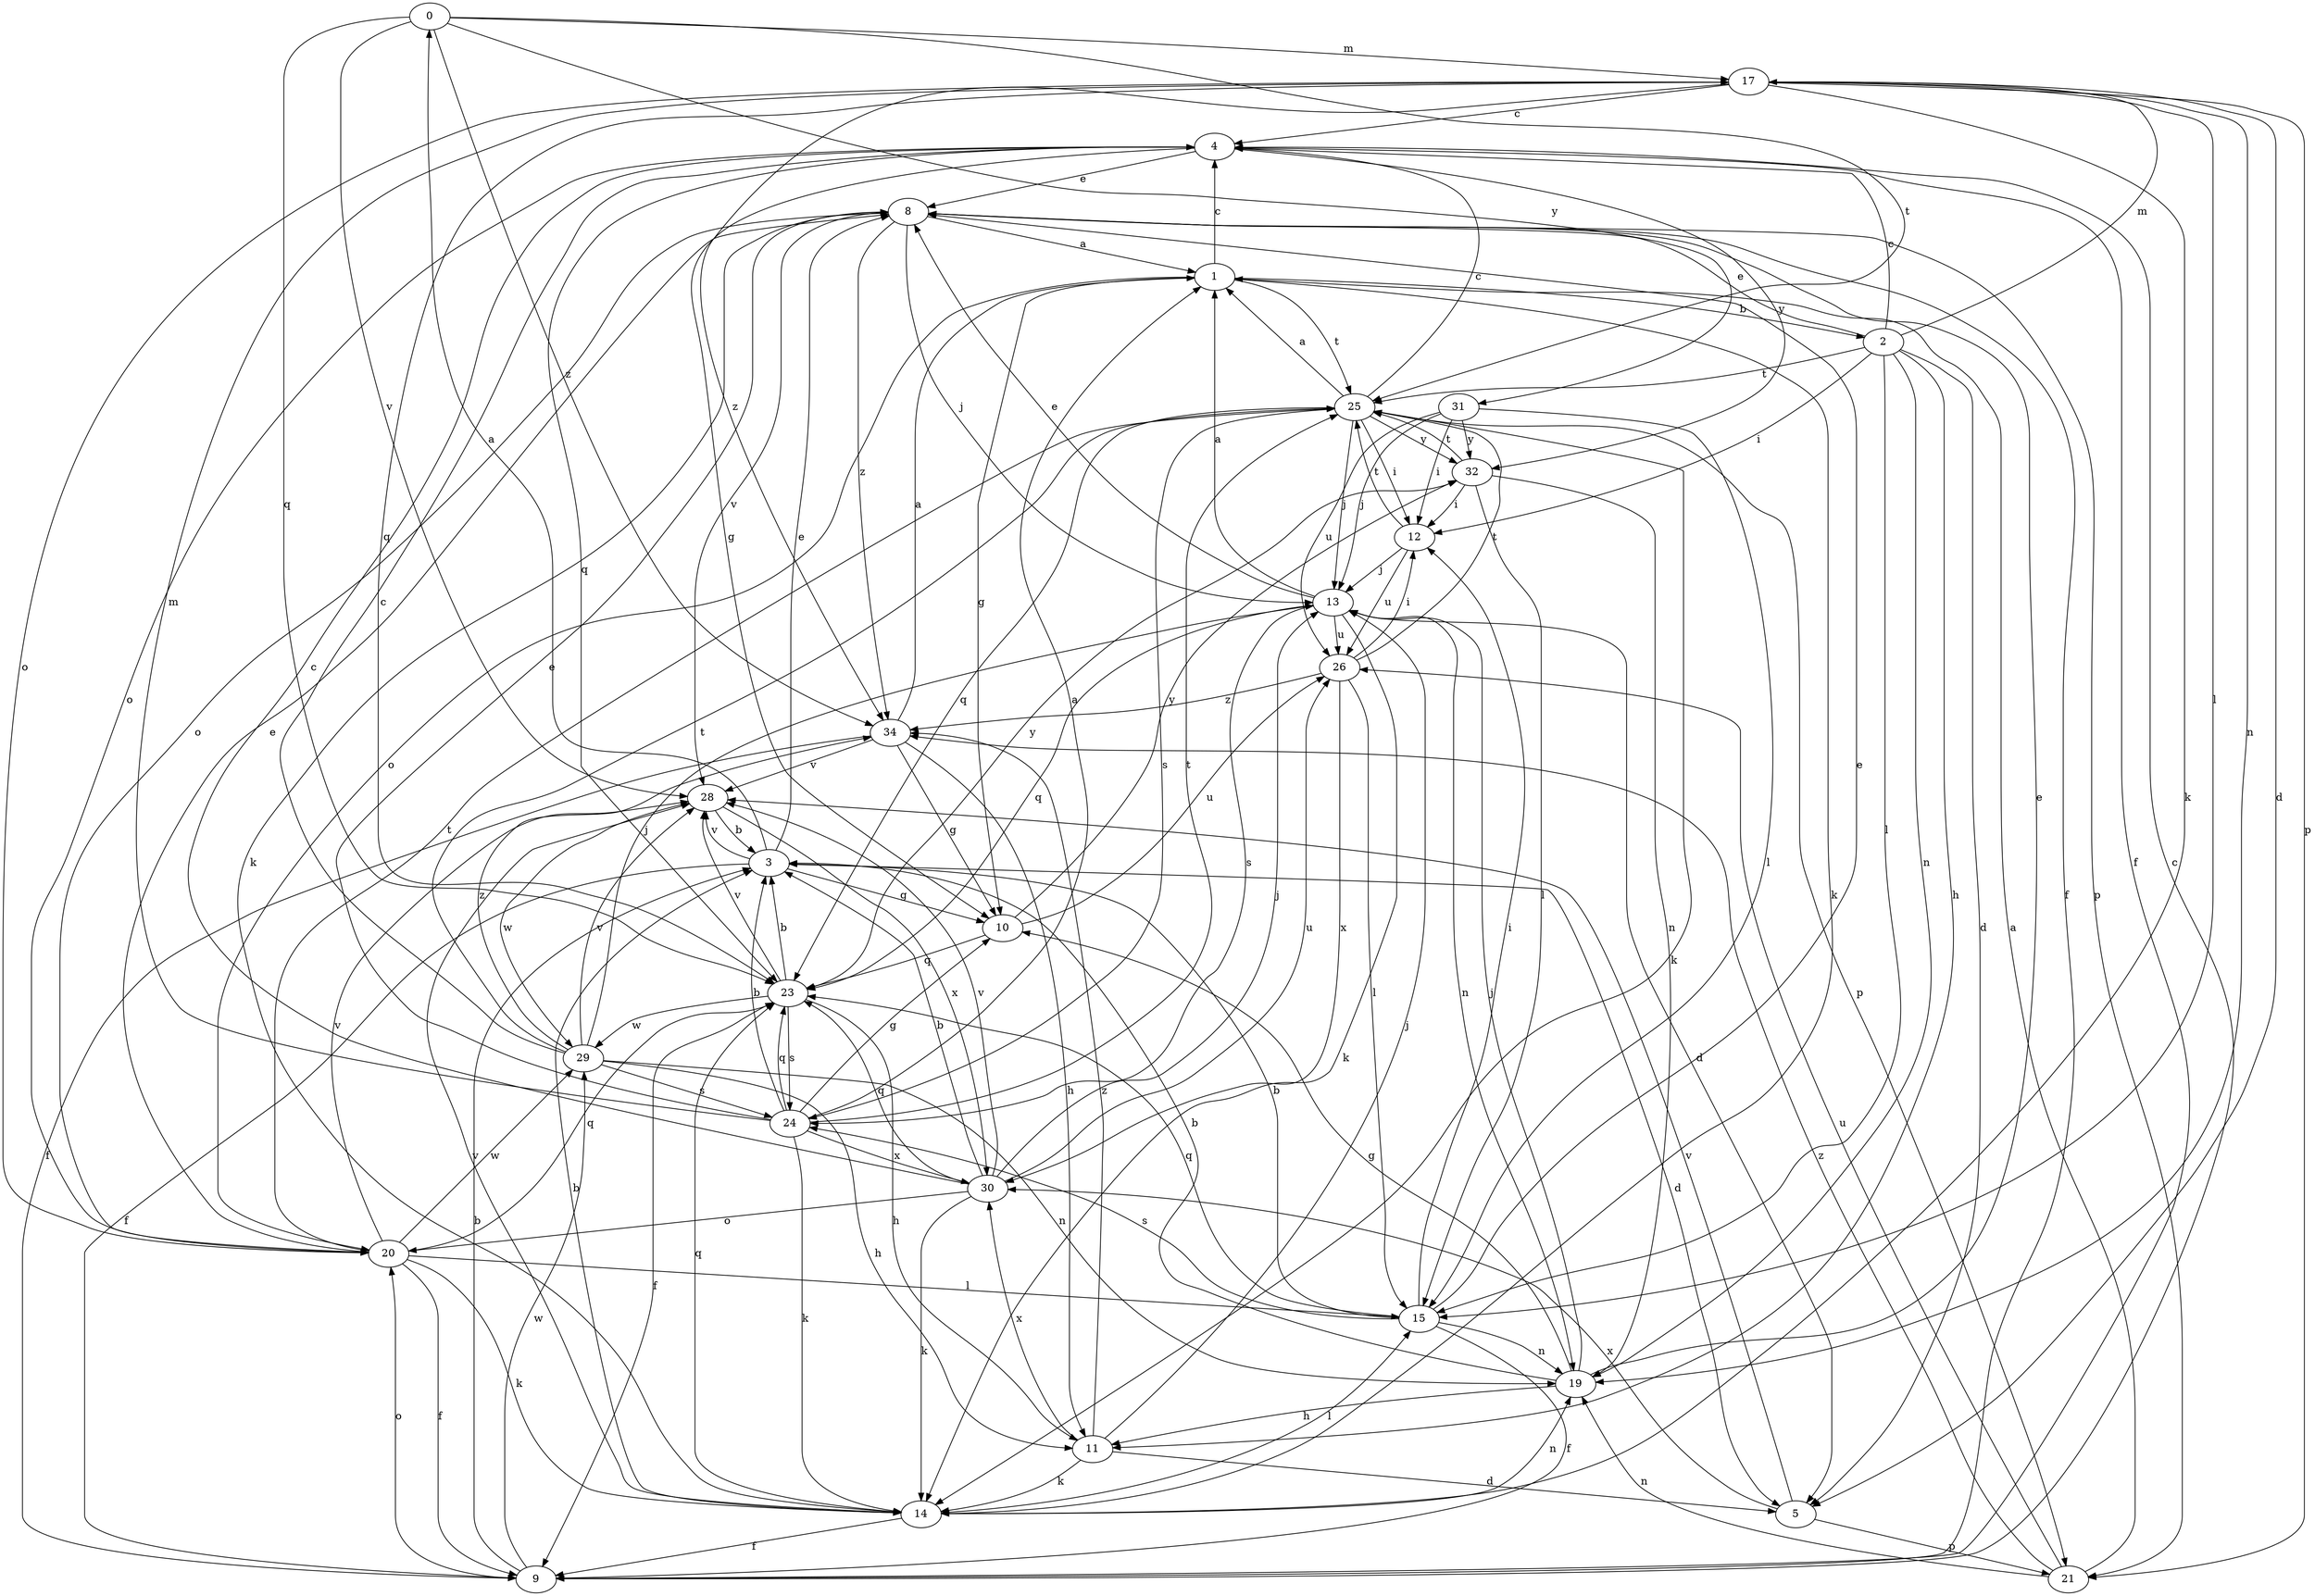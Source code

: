 strict digraph  {
0;
1;
2;
3;
4;
5;
8;
9;
10;
11;
12;
13;
14;
15;
17;
19;
20;
21;
23;
24;
25;
26;
28;
29;
30;
31;
32;
34;
0 -> 17  [label=m];
0 -> 23  [label=q];
0 -> 25  [label=t];
0 -> 28  [label=v];
0 -> 31  [label=y];
0 -> 34  [label=z];
1 -> 2  [label=b];
1 -> 4  [label=c];
1 -> 10  [label=g];
1 -> 14  [label=k];
1 -> 20  [label=o];
1 -> 25  [label=t];
2 -> 4  [label=c];
2 -> 5  [label=d];
2 -> 8  [label=e];
2 -> 11  [label=h];
2 -> 12  [label=i];
2 -> 15  [label=l];
2 -> 17  [label=m];
2 -> 19  [label=n];
2 -> 25  [label=t];
3 -> 0  [label=a];
3 -> 5  [label=d];
3 -> 8  [label=e];
3 -> 9  [label=f];
3 -> 10  [label=g];
3 -> 28  [label=v];
4 -> 8  [label=e];
4 -> 9  [label=f];
4 -> 10  [label=g];
4 -> 20  [label=o];
4 -> 23  [label=q];
4 -> 32  [label=y];
5 -> 21  [label=p];
5 -> 28  [label=v];
5 -> 30  [label=x];
8 -> 1  [label=a];
8 -> 9  [label=f];
8 -> 13  [label=j];
8 -> 14  [label=k];
8 -> 20  [label=o];
8 -> 21  [label=p];
8 -> 28  [label=v];
8 -> 34  [label=z];
9 -> 3  [label=b];
9 -> 4  [label=c];
9 -> 20  [label=o];
9 -> 29  [label=w];
10 -> 23  [label=q];
10 -> 26  [label=u];
10 -> 32  [label=y];
11 -> 5  [label=d];
11 -> 13  [label=j];
11 -> 14  [label=k];
11 -> 30  [label=x];
11 -> 34  [label=z];
12 -> 13  [label=j];
12 -> 25  [label=t];
12 -> 26  [label=u];
13 -> 1  [label=a];
13 -> 5  [label=d];
13 -> 8  [label=e];
13 -> 14  [label=k];
13 -> 19  [label=n];
13 -> 23  [label=q];
13 -> 24  [label=s];
13 -> 26  [label=u];
14 -> 3  [label=b];
14 -> 9  [label=f];
14 -> 15  [label=l];
14 -> 19  [label=n];
14 -> 23  [label=q];
14 -> 28  [label=v];
15 -> 3  [label=b];
15 -> 8  [label=e];
15 -> 9  [label=f];
15 -> 12  [label=i];
15 -> 19  [label=n];
15 -> 23  [label=q];
15 -> 24  [label=s];
17 -> 4  [label=c];
17 -> 5  [label=d];
17 -> 14  [label=k];
17 -> 15  [label=l];
17 -> 19  [label=n];
17 -> 20  [label=o];
17 -> 21  [label=p];
17 -> 23  [label=q];
17 -> 34  [label=z];
19 -> 3  [label=b];
19 -> 8  [label=e];
19 -> 10  [label=g];
19 -> 11  [label=h];
19 -> 13  [label=j];
20 -> 8  [label=e];
20 -> 9  [label=f];
20 -> 14  [label=k];
20 -> 15  [label=l];
20 -> 23  [label=q];
20 -> 25  [label=t];
20 -> 28  [label=v];
20 -> 29  [label=w];
21 -> 1  [label=a];
21 -> 19  [label=n];
21 -> 26  [label=u];
21 -> 34  [label=z];
23 -> 3  [label=b];
23 -> 9  [label=f];
23 -> 11  [label=h];
23 -> 24  [label=s];
23 -> 28  [label=v];
23 -> 29  [label=w];
23 -> 32  [label=y];
24 -> 1  [label=a];
24 -> 3  [label=b];
24 -> 8  [label=e];
24 -> 10  [label=g];
24 -> 14  [label=k];
24 -> 17  [label=m];
24 -> 23  [label=q];
24 -> 25  [label=t];
24 -> 30  [label=x];
25 -> 1  [label=a];
25 -> 4  [label=c];
25 -> 12  [label=i];
25 -> 13  [label=j];
25 -> 14  [label=k];
25 -> 21  [label=p];
25 -> 23  [label=q];
25 -> 24  [label=s];
25 -> 32  [label=y];
26 -> 12  [label=i];
26 -> 15  [label=l];
26 -> 25  [label=t];
26 -> 30  [label=x];
26 -> 34  [label=z];
28 -> 3  [label=b];
28 -> 29  [label=w];
28 -> 30  [label=x];
29 -> 4  [label=c];
29 -> 11  [label=h];
29 -> 13  [label=j];
29 -> 19  [label=n];
29 -> 24  [label=s];
29 -> 25  [label=t];
29 -> 28  [label=v];
29 -> 34  [label=z];
30 -> 3  [label=b];
30 -> 4  [label=c];
30 -> 13  [label=j];
30 -> 14  [label=k];
30 -> 20  [label=o];
30 -> 23  [label=q];
30 -> 26  [label=u];
30 -> 28  [label=v];
31 -> 12  [label=i];
31 -> 13  [label=j];
31 -> 15  [label=l];
31 -> 26  [label=u];
31 -> 32  [label=y];
32 -> 12  [label=i];
32 -> 15  [label=l];
32 -> 19  [label=n];
32 -> 25  [label=t];
34 -> 1  [label=a];
34 -> 9  [label=f];
34 -> 10  [label=g];
34 -> 11  [label=h];
34 -> 28  [label=v];
}
